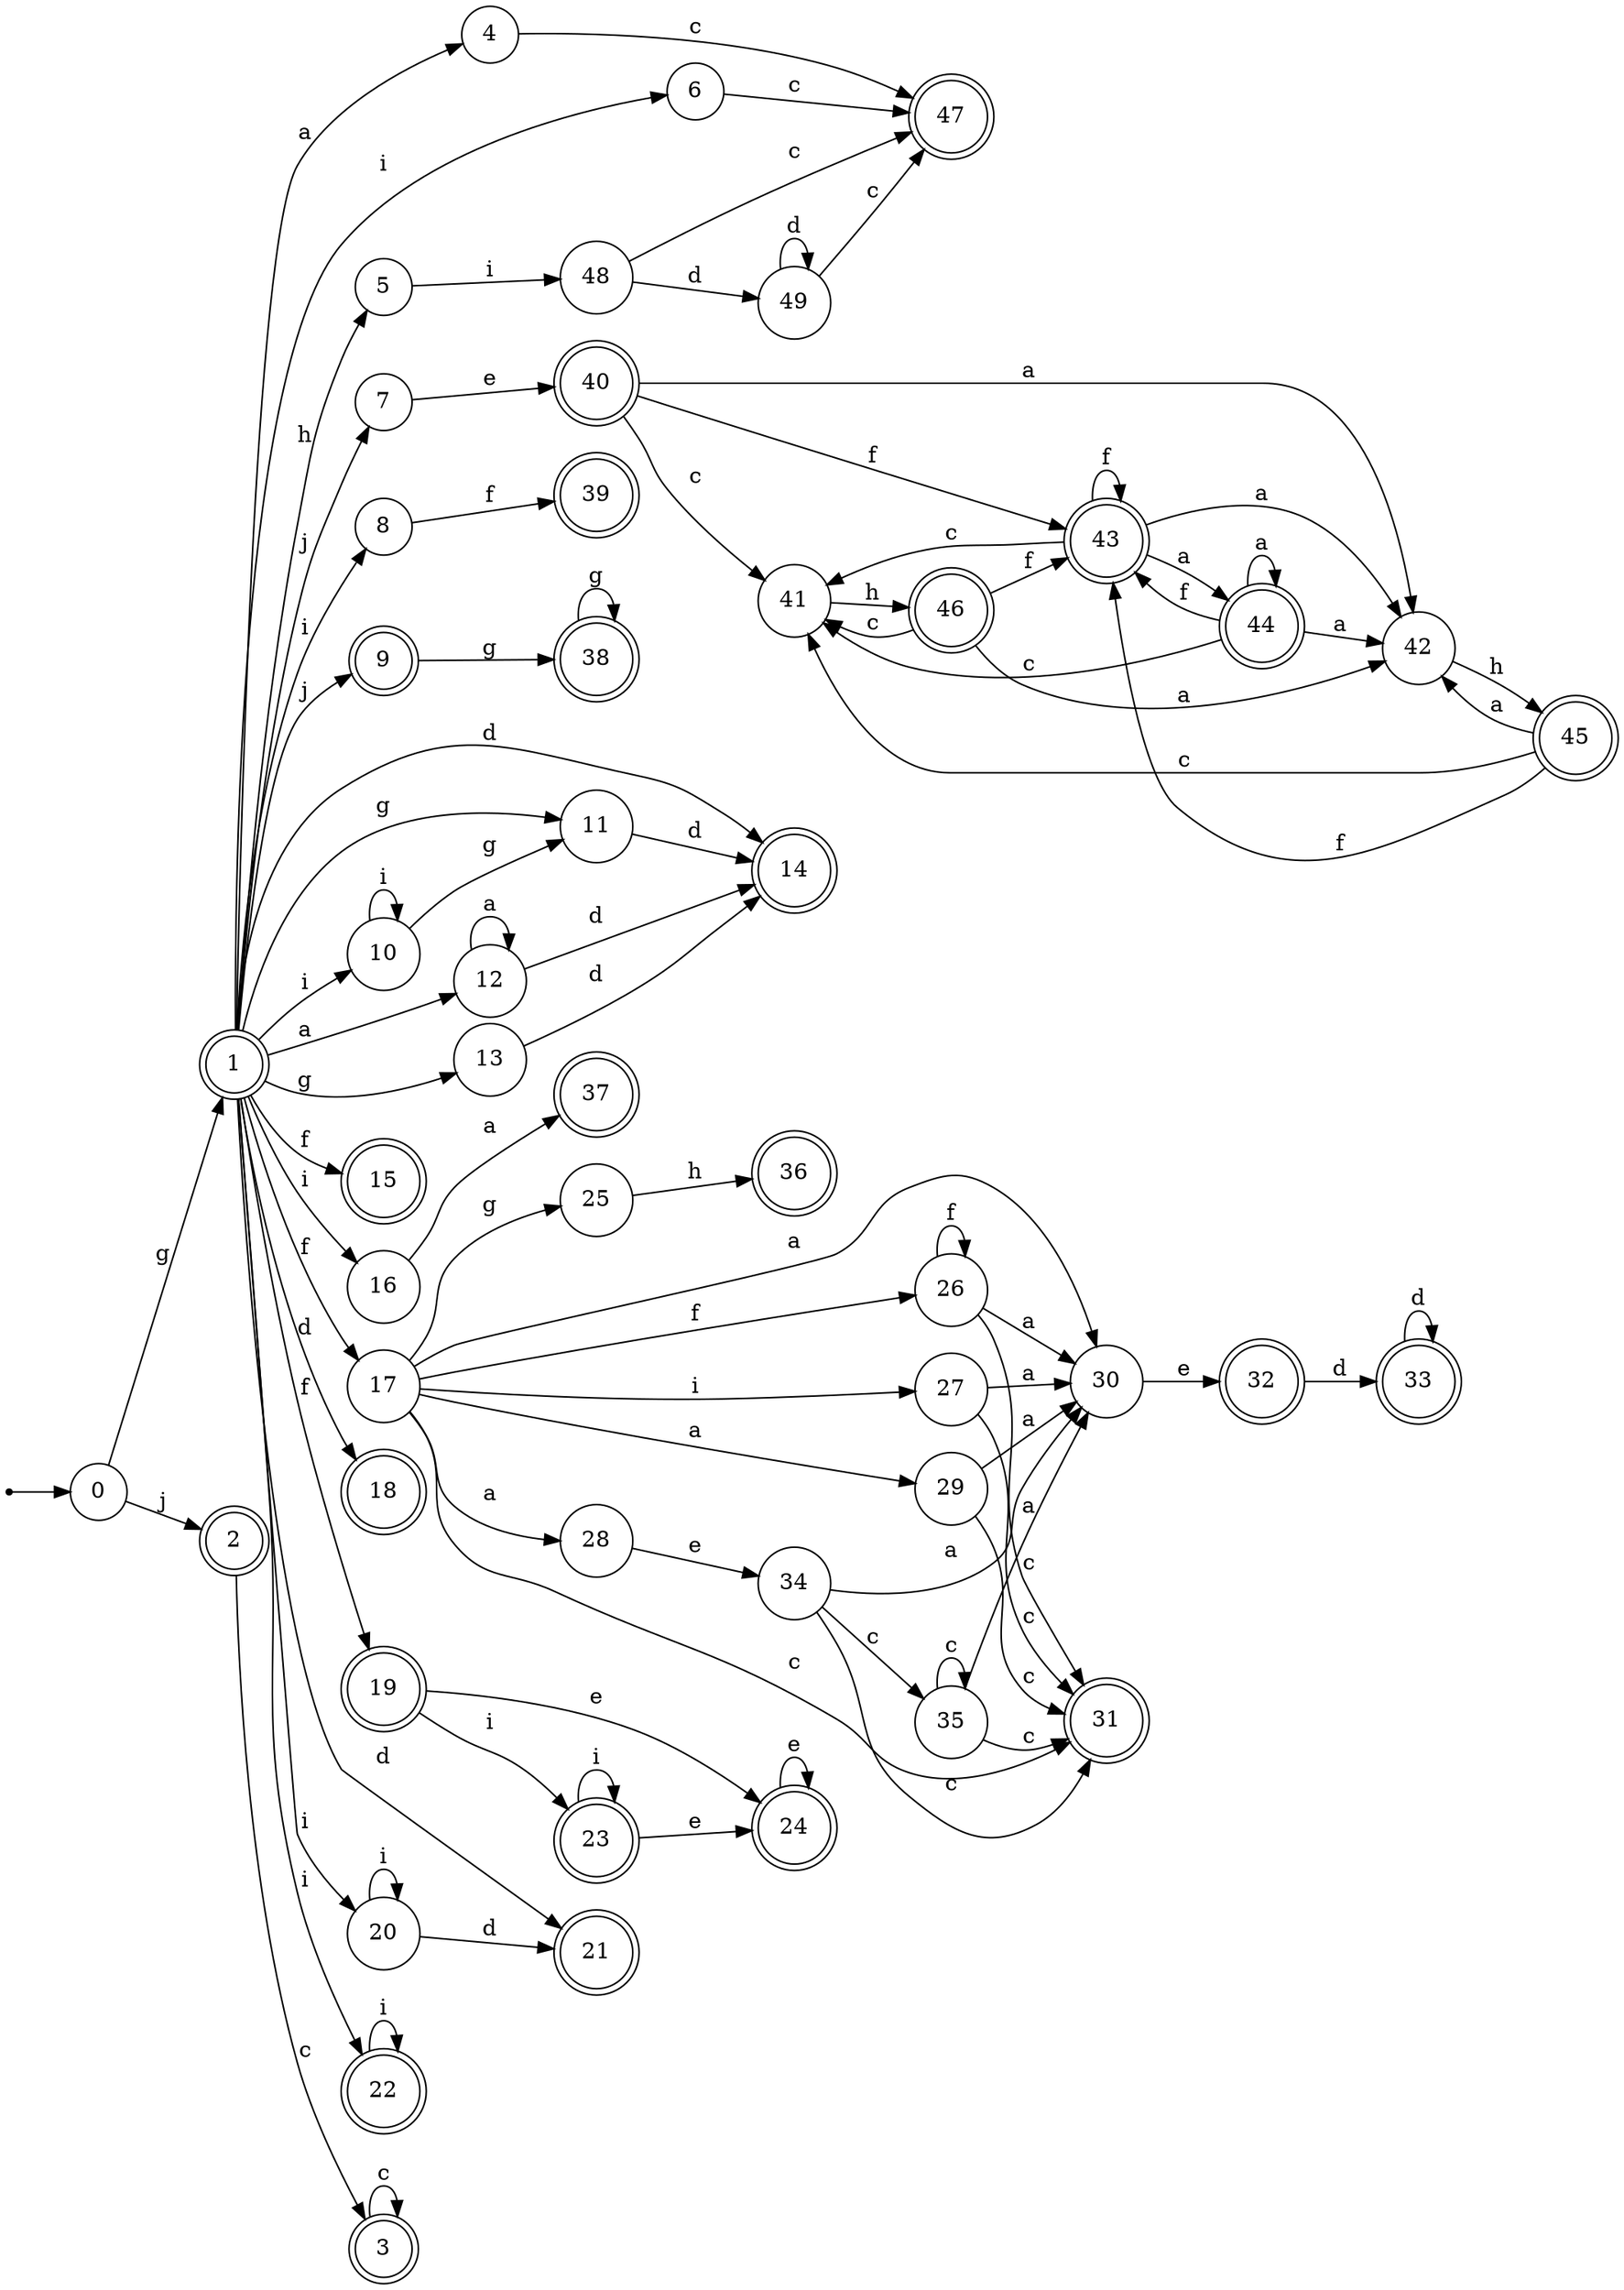 digraph finite_state_machine {
rankdir=LR;
size="20,20";
node [shape = point]; "dummy0"
node [shape = circle]; "0";
"dummy0" -> "0";
node [shape = doublecircle]; "1";node [shape = doublecircle]; "2";node [shape = doublecircle]; "3";node [shape = circle]; "4";
node [shape = circle]; "5";
node [shape = circle]; "6";
node [shape = circle]; "7";
node [shape = circle]; "8";
node [shape = doublecircle]; "9";node [shape = circle]; "10";
node [shape = circle]; "11";
node [shape = circle]; "12";
node [shape = circle]; "13";
node [shape = doublecircle]; "14";node [shape = doublecircle]; "15";node [shape = circle]; "16";
node [shape = circle]; "17";
node [shape = doublecircle]; "18";node [shape = doublecircle]; "19";node [shape = circle]; "20";
node [shape = doublecircle]; "21";node [shape = doublecircle]; "22";node [shape = doublecircle]; "23";node [shape = doublecircle]; "24";node [shape = circle]; "25";
node [shape = circle]; "26";
node [shape = circle]; "27";
node [shape = circle]; "28";
node [shape = circle]; "29";
node [shape = circle]; "30";
node [shape = doublecircle]; "31";node [shape = doublecircle]; "32";node [shape = doublecircle]; "33";node [shape = circle]; "34";
node [shape = circle]; "35";
node [shape = doublecircle]; "36";node [shape = doublecircle]; "37";node [shape = doublecircle]; "38";node [shape = doublecircle]; "39";node [shape = doublecircle]; "40";node [shape = circle]; "41";
node [shape = circle]; "42";
node [shape = doublecircle]; "43";node [shape = doublecircle]; "44";node [shape = doublecircle]; "45";node [shape = doublecircle]; "46";node [shape = doublecircle]; "47";node [shape = circle]; "48";
node [shape = circle]; "49";
"0" -> "1" [label = "g"];
 "0" -> "2" [label = "j"];
 "2" -> "3" [label = "c"];
 "3" -> "3" [label = "c"];
 "1" -> "4" [label = "a"];
 "1" -> "12" [label = "a"];
 "1" -> "5" [label = "h"];
 "1" -> "16" [label = "i"];
 "1" -> "20" [label = "i"];
 "1" -> "6" [label = "i"];
 "1" -> "22" [label = "i"];
 "1" -> "8" [label = "i"];
 "1" -> "10" [label = "i"];
 "1" -> "9" [label = "j"];
 "1" -> "7" [label = "j"];
 "1" -> "11" [label = "g"];
 "1" -> "13" [label = "g"];
 "1" -> "18" [label = "d"];
 "1" -> "21" [label = "d"];
 "1" -> "14" [label = "d"];
 "1" -> "17" [label = "f"];
 "1" -> "19" [label = "f"];
 "1" -> "15" [label = "f"];
 "22" -> "22" [label = "i"];
 "20" -> "20" [label = "i"];
 "20" -> "21" [label = "d"];
 "19" -> "23" [label = "i"];
 "19" -> "24" [label = "e"];
 "24" -> "24" [label = "e"];
 "23" -> "23" [label = "i"];
 "23" -> "24" [label = "e"];
 "17" -> "25" [label = "g"];
 "17" -> "26" [label = "f"];
 "17" -> "27" [label = "i"];
 "17" -> "28" [label = "a"];
 "17" -> "29" [label = "a"];
 "17" -> "30" [label = "a"];
 "17" -> "31" [label = "c"];
 "30" -> "32" [label = "e"];
 "32" -> "33" [label = "d"];
 "33" -> "33" [label = "d"];
 "29" -> "30" [label = "a"];
 "29" -> "31" [label = "c"];
 "28" -> "34" [label = "e"];
 "34" -> "35" [label = "c"];
 "34" -> "31" [label = "c"];
 "34" -> "30" [label = "a"];
 "35" -> "35" [label = "c"];
 "35" -> "31" [label = "c"];
 "35" -> "30" [label = "a"];
 "27" -> "30" [label = "a"];
 "27" -> "31" [label = "c"];
 "26" -> "26" [label = "f"];
 "26" -> "30" [label = "a"];
 "26" -> "31" [label = "c"];
 "25" -> "36" [label = "h"];
 "16" -> "37" [label = "a"];
 "13" -> "14" [label = "d"];
 "12" -> "12" [label = "a"];
 "12" -> "14" [label = "d"];
 "11" -> "14" [label = "d"];
 "10" -> "10" [label = "i"];
 "10" -> "11" [label = "g"];
 "9" -> "38" [label = "g"];
 "38" -> "38" [label = "g"];
 "8" -> "39" [label = "f"];
 "7" -> "40" [label = "e"];
 "40" -> "41" [label = "c"];
 "40" -> "42" [label = "a"];
 "40" -> "43" [label = "f"];
 "43" -> "43" [label = "f"];
 "43" -> "42" [label = "a"];
 "43" -> "44" [label = "a"];
 "43" -> "41" [label = "c"];
 "44" -> "42" [label = "a"];
 "44" -> "44" [label = "a"];
 "44" -> "43" [label = "f"];
 "44" -> "41" [label = "c"];
 "42" -> "45" [label = "h"];
 "45" -> "42" [label = "a"];
 "45" -> "41" [label = "c"];
 "45" -> "43" [label = "f"];
 "41" -> "46" [label = "h"];
 "46" -> "41" [label = "c"];
 "46" -> "42" [label = "a"];
 "46" -> "43" [label = "f"];
 "6" -> "47" [label = "c"];
 "5" -> "48" [label = "i"];
 "48" -> "49" [label = "d"];
 "48" -> "47" [label = "c"];
 "49" -> "49" [label = "d"];
 "49" -> "47" [label = "c"];
 "4" -> "47" [label = "c"];
 }
